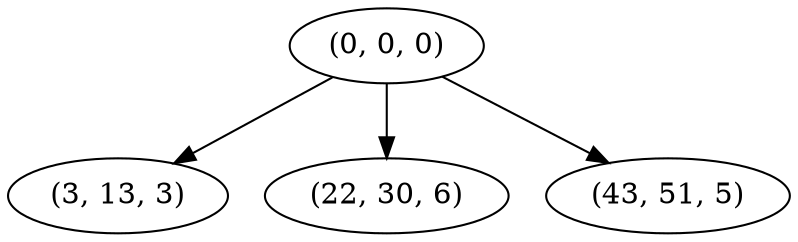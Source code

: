 digraph tree {
    "(0, 0, 0)";
    "(3, 13, 3)";
    "(22, 30, 6)";
    "(43, 51, 5)";
    "(0, 0, 0)" -> "(3, 13, 3)";
    "(0, 0, 0)" -> "(22, 30, 6)";
    "(0, 0, 0)" -> "(43, 51, 5)";
}
